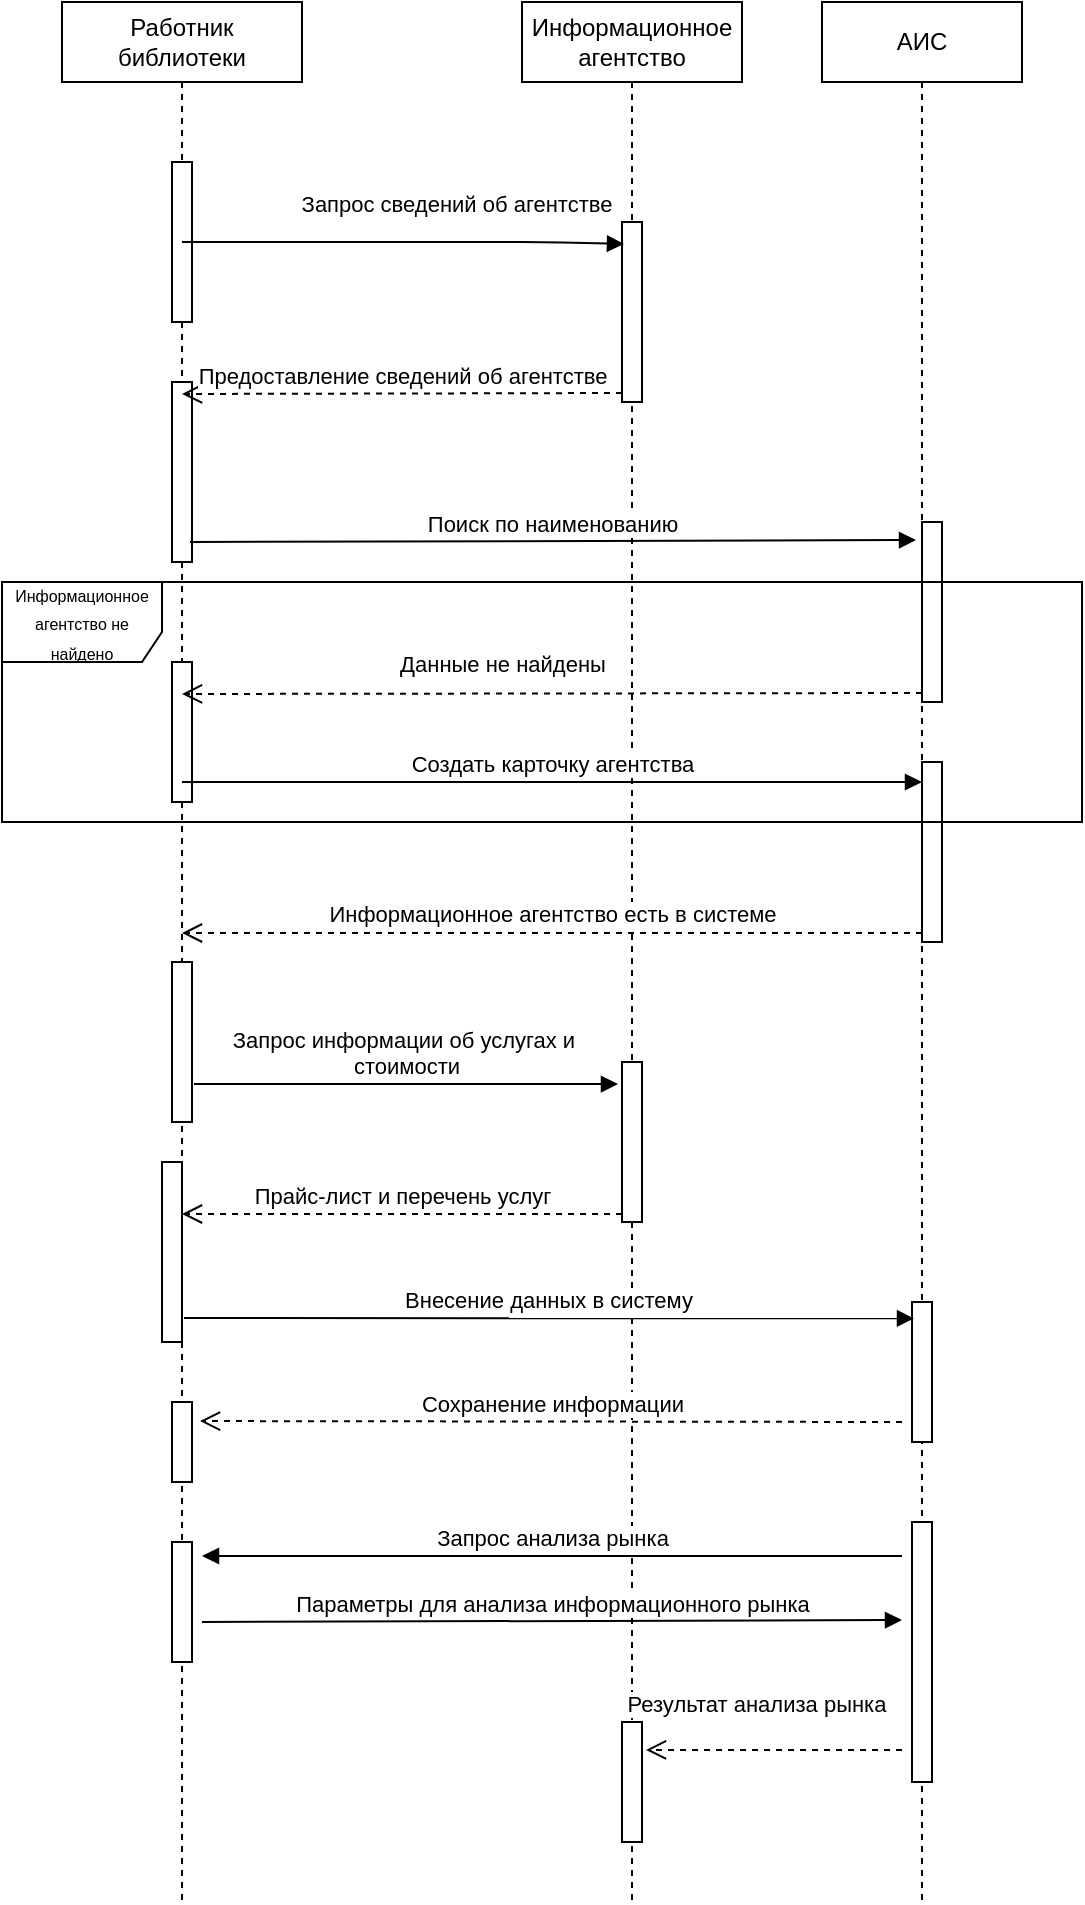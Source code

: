 <mxfile version="12.9.6" type="device"><diagram id="a1lhsq_eGUUeeNGNf2VT" name="Page-1"><mxGraphModel dx="1382" dy="764" grid="1" gridSize="10" guides="1" tooltips="1" connect="1" arrows="1" fold="1" page="1" pageScale="1" pageWidth="827" pageHeight="1169" math="0" shadow="0"><root><mxCell id="0"/><mxCell id="1" parent="0"/><mxCell id="U2FlC_wTuP-tvT9J7KXM-1" value="Работник библиотеки" style="shape=umlLifeline;perimeter=lifelinePerimeter;whiteSpace=wrap;html=1;container=1;collapsible=0;recursiveResize=0;outlineConnect=0;" parent="1" vertex="1"><mxGeometry x="200" y="440" width="120" height="950" as="geometry"/></mxCell><mxCell id="U2FlC_wTuP-tvT9J7KXM-7" value="" style="html=1;points=[];perimeter=orthogonalPerimeter;" parent="U2FlC_wTuP-tvT9J7KXM-1" vertex="1"><mxGeometry x="55" y="80" width="10" height="80" as="geometry"/></mxCell><mxCell id="U2FlC_wTuP-tvT9J7KXM-12" value="" style="html=1;points=[];perimeter=orthogonalPerimeter;" parent="U2FlC_wTuP-tvT9J7KXM-1" vertex="1"><mxGeometry x="55" y="190" width="10" height="90" as="geometry"/></mxCell><mxCell id="U2FlC_wTuP-tvT9J7KXM-18" value="" style="html=1;points=[];perimeter=orthogonalPerimeter;" parent="U2FlC_wTuP-tvT9J7KXM-1" vertex="1"><mxGeometry x="55" y="330" width="10" height="70" as="geometry"/></mxCell><mxCell id="U2FlC_wTuP-tvT9J7KXM-22" value="" style="html=1;points=[];perimeter=orthogonalPerimeter;" parent="U2FlC_wTuP-tvT9J7KXM-1" vertex="1"><mxGeometry x="55" y="480" width="10" height="80" as="geometry"/></mxCell><mxCell id="U2FlC_wTuP-tvT9J7KXM-35" value="" style="html=1;points=[];perimeter=orthogonalPerimeter;" parent="U2FlC_wTuP-tvT9J7KXM-1" vertex="1"><mxGeometry x="55" y="700" width="10" height="40" as="geometry"/></mxCell><mxCell id="U2FlC_wTuP-tvT9J7KXM-39" value="" style="html=1;points=[];perimeter=orthogonalPerimeter;" parent="U2FlC_wTuP-tvT9J7KXM-1" vertex="1"><mxGeometry x="55" y="770" width="10" height="60" as="geometry"/></mxCell><mxCell id="U2FlC_wTuP-tvT9J7KXM-2" value="Информационное агентство" style="shape=umlLifeline;perimeter=lifelinePerimeter;whiteSpace=wrap;html=1;container=1;collapsible=0;recursiveResize=0;outlineConnect=0;" parent="1" vertex="1"><mxGeometry x="430" y="440" width="110" height="950" as="geometry"/></mxCell><mxCell id="U2FlC_wTuP-tvT9J7KXM-8" value="" style="html=1;points=[];perimeter=orthogonalPerimeter;" parent="U2FlC_wTuP-tvT9J7KXM-2" vertex="1"><mxGeometry x="50" y="110" width="10" height="90" as="geometry"/></mxCell><mxCell id="U2FlC_wTuP-tvT9J7KXM-25" value="" style="html=1;points=[];perimeter=orthogonalPerimeter;" parent="U2FlC_wTuP-tvT9J7KXM-2" vertex="1"><mxGeometry x="50" y="530" width="10" height="80" as="geometry"/></mxCell><mxCell id="U2FlC_wTuP-tvT9J7KXM-48" value="" style="html=1;points=[];perimeter=orthogonalPerimeter;" parent="U2FlC_wTuP-tvT9J7KXM-2" vertex="1"><mxGeometry x="50" y="860" width="10" height="60" as="geometry"/></mxCell><mxCell id="U2FlC_wTuP-tvT9J7KXM-3" value="АИС" style="shape=umlLifeline;perimeter=lifelinePerimeter;whiteSpace=wrap;html=1;container=1;collapsible=0;recursiveResize=0;outlineConnect=0;" parent="1" vertex="1"><mxGeometry x="580" y="440" width="100" height="950" as="geometry"/></mxCell><mxCell id="U2FlC_wTuP-tvT9J7KXM-13" value="" style="html=1;points=[];perimeter=orthogonalPerimeter;" parent="U2FlC_wTuP-tvT9J7KXM-3" vertex="1"><mxGeometry x="50" y="260" width="10" height="90" as="geometry"/></mxCell><mxCell id="U2FlC_wTuP-tvT9J7KXM-15" value="Данные не найдены" style="html=1;verticalAlign=bottom;endArrow=open;dashed=1;endSize=8;exitX=0;exitY=0.95;" parent="U2FlC_wTuP-tvT9J7KXM-3" source="U2FlC_wTuP-tvT9J7KXM-13" edge="1"><mxGeometry x="0.135" y="-6" relative="1" as="geometry"><mxPoint x="-320" y="346" as="targetPoint"/><mxPoint as="offset"/></mxGeometry></mxCell><mxCell id="U2FlC_wTuP-tvT9J7KXM-19" value="" style="html=1;points=[];perimeter=orthogonalPerimeter;" parent="U2FlC_wTuP-tvT9J7KXM-3" vertex="1"><mxGeometry x="50" y="380" width="10" height="90" as="geometry"/></mxCell><mxCell id="U2FlC_wTuP-tvT9J7KXM-30" value="" style="html=1;points=[];perimeter=orthogonalPerimeter;" parent="U2FlC_wTuP-tvT9J7KXM-3" vertex="1"><mxGeometry x="45" y="650" width="10" height="70" as="geometry"/></mxCell><mxCell id="U2FlC_wTuP-tvT9J7KXM-43" value="" style="html=1;points=[];perimeter=orthogonalPerimeter;" parent="U2FlC_wTuP-tvT9J7KXM-3" vertex="1"><mxGeometry x="45" y="760" width="10" height="130" as="geometry"/></mxCell><mxCell id="U2FlC_wTuP-tvT9J7KXM-9" value="Запрос сведений об агентстве" style="html=1;verticalAlign=bottom;endArrow=block;exitX=0.5;exitY=0.5;exitDx=0;exitDy=0;exitPerimeter=0;entryX=0.1;entryY=0.122;entryDx=0;entryDy=0;entryPerimeter=0;" parent="1" source="U2FlC_wTuP-tvT9J7KXM-7" target="U2FlC_wTuP-tvT9J7KXM-8" edge="1"><mxGeometry x="0.238" y="10" relative="1" as="geometry"><mxPoint x="270" y="560" as="sourcePoint"/><mxPoint as="offset"/><mxPoint x="470" y="560" as="targetPoint"/><Array as="points"><mxPoint x="320" y="560"/><mxPoint x="370" y="560"/><mxPoint x="400" y="560"/><mxPoint x="410" y="560"/><mxPoint x="440" y="560"/></Array></mxGeometry></mxCell><mxCell id="U2FlC_wTuP-tvT9J7KXM-10" value="Предоставление сведений об агентстве" style="html=1;verticalAlign=bottom;endArrow=open;dashed=1;endSize=8;exitX=0;exitY=0.95;" parent="1" source="U2FlC_wTuP-tvT9J7KXM-8" edge="1"><mxGeometry relative="1" as="geometry"><mxPoint x="260" y="636" as="targetPoint"/></mxGeometry></mxCell><mxCell id="U2FlC_wTuP-tvT9J7KXM-14" value="Поиск по наименованию" style="html=1;verticalAlign=bottom;endArrow=block;exitX=0.9;exitY=0.889;exitDx=0;exitDy=0;exitPerimeter=0;entryX=-0.3;entryY=0.1;entryDx=0;entryDy=0;entryPerimeter=0;" parent="1" source="U2FlC_wTuP-tvT9J7KXM-12" target="U2FlC_wTuP-tvT9J7KXM-13" edge="1"><mxGeometry relative="1" as="geometry"><mxPoint x="270" y="710" as="sourcePoint"/><mxPoint x="620" y="710" as="targetPoint"/></mxGeometry></mxCell><mxCell id="U2FlC_wTuP-tvT9J7KXM-17" value="&lt;font style=&quot;font-size: 8px&quot;&gt;Информационное агентство не найдено&lt;/font&gt;" style="shape=umlFrame;whiteSpace=wrap;html=1;width=80;height=40;" parent="1" vertex="1"><mxGeometry x="170" y="730" width="540" height="120" as="geometry"/></mxCell><mxCell id="U2FlC_wTuP-tvT9J7KXM-20" value="Создать карточку агентства" style="html=1;verticalAlign=bottom;endArrow=block;" parent="1" edge="1"><mxGeometry relative="1" as="geometry"><mxPoint x="260" y="830" as="sourcePoint"/><mxPoint x="630" y="830" as="targetPoint"/></mxGeometry></mxCell><mxCell id="U2FlC_wTuP-tvT9J7KXM-21" value="Информационное агентство есть в системе" style="html=1;verticalAlign=bottom;endArrow=open;dashed=1;endSize=8;exitX=0;exitY=0.95;" parent="1" source="U2FlC_wTuP-tvT9J7KXM-19" target="U2FlC_wTuP-tvT9J7KXM-1" edge="1"><mxGeometry relative="1" as="geometry"><mxPoint x="560" y="916" as="targetPoint"/></mxGeometry></mxCell><mxCell id="U2FlC_wTuP-tvT9J7KXM-26" value="Запрос информации об услугах и&amp;nbsp;&lt;br&gt;стоимости" style="html=1;verticalAlign=bottom;endArrow=block;exitX=1.1;exitY=0.763;exitDx=0;exitDy=0;exitPerimeter=0;entryX=-0.2;entryY=0.138;entryDx=0;entryDy=0;entryPerimeter=0;" parent="1" source="U2FlC_wTuP-tvT9J7KXM-22" target="U2FlC_wTuP-tvT9J7KXM-25" edge="1"><mxGeometry relative="1" as="geometry"><mxPoint x="270" y="980" as="sourcePoint"/><mxPoint x="470" y="980" as="targetPoint"/></mxGeometry></mxCell><mxCell id="U2FlC_wTuP-tvT9J7KXM-28" value="" style="html=1;points=[];perimeter=orthogonalPerimeter;" parent="1" vertex="1"><mxGeometry x="250" y="1020" width="10" height="90" as="geometry"/></mxCell><mxCell id="U2FlC_wTuP-tvT9J7KXM-29" value="Прайс-лист и перечень услуг" style="html=1;verticalAlign=bottom;endArrow=open;dashed=1;endSize=8;exitX=0;exitY=0.95;" parent="1" source="U2FlC_wTuP-tvT9J7KXM-25" target="U2FlC_wTuP-tvT9J7KXM-28" edge="1"><mxGeometry relative="1" as="geometry"><mxPoint x="259.5" y="1056" as="targetPoint"/><mxPoint x="480" y="1056" as="sourcePoint"/></mxGeometry></mxCell><mxCell id="U2FlC_wTuP-tvT9J7KXM-31" value="Внесение данных в систему" style="html=1;verticalAlign=bottom;endArrow=block;exitX=1.1;exitY=0.867;exitDx=0;exitDy=0;exitPerimeter=0;entryX=0.1;entryY=0.117;entryDx=0;entryDy=0;entryPerimeter=0;" parent="1" source="U2FlC_wTuP-tvT9J7KXM-28" target="U2FlC_wTuP-tvT9J7KXM-30" edge="1"><mxGeometry relative="1" as="geometry"><mxPoint x="270" y="1100" as="sourcePoint"/><mxPoint x="620" y="1098" as="targetPoint"/></mxGeometry></mxCell><mxCell id="U2FlC_wTuP-tvT9J7KXM-32" value="Сохранение информации" style="html=1;verticalAlign=bottom;endArrow=open;dashed=1;endSize=8;entryX=1.4;entryY=0.238;entryDx=0;entryDy=0;entryPerimeter=0;" parent="1" target="U2FlC_wTuP-tvT9J7KXM-35" edge="1"><mxGeometry relative="1" as="geometry"><mxPoint x="555" y="1176" as="targetPoint"/><mxPoint x="620" y="1150" as="sourcePoint"/></mxGeometry></mxCell><mxCell id="U2FlC_wTuP-tvT9J7KXM-40" value="Запрос анализа рынка" style="html=1;verticalAlign=bottom;endArrow=block;" parent="1" edge="1"><mxGeometry relative="1" as="geometry"><mxPoint x="620" y="1217" as="sourcePoint"/><mxPoint x="270" y="1217" as="targetPoint"/><Array as="points"/></mxGeometry></mxCell><mxCell id="U2FlC_wTuP-tvT9J7KXM-44" value="Параметры для анализа информационного рынка" style="html=1;verticalAlign=bottom;endArrow=block;" parent="1" edge="1"><mxGeometry relative="1" as="geometry"><mxPoint x="270" y="1250" as="sourcePoint"/><mxPoint x="620" y="1249" as="targetPoint"/></mxGeometry></mxCell><mxCell id="U2FlC_wTuP-tvT9J7KXM-45" value="Результат анализа рынка" style="html=1;verticalAlign=bottom;endArrow=open;dashed=1;endSize=8;entryX=1.2;entryY=0.233;entryDx=0;entryDy=0;entryPerimeter=0;" parent="1" edge="1" target="U2FlC_wTuP-tvT9J7KXM-48"><mxGeometry x="0.156" y="-14" relative="1" as="geometry"><mxPoint x="500" y="1316" as="targetPoint"/><mxPoint x="1" as="offset"/><mxPoint x="620" y="1314" as="sourcePoint"/></mxGeometry></mxCell></root></mxGraphModel></diagram></mxfile>